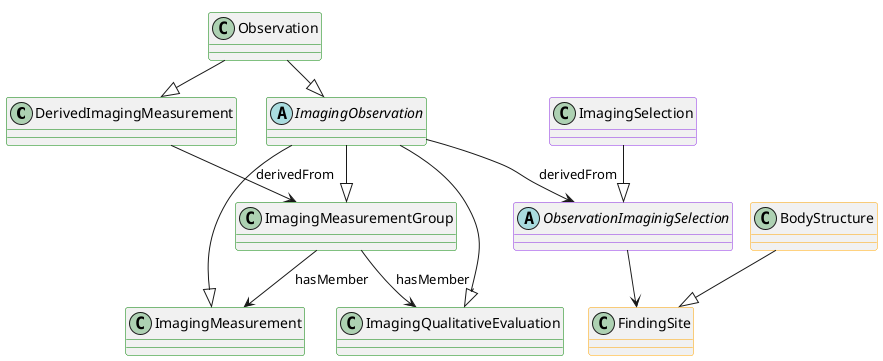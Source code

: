 @startuml DiagnosticModuleAbstracted
!pragma layout smetana
top to bottom direction

class DerivedImagingMeasurement ##Green {}
class ImagingMeasurementGroup ##Green {}
class ImagingQualitativeEvaluation ##Green {}
class ImagingMeasurement ##Green{}
abstract class ImagingObservation ##Green {}
class Observation ##Green{}

DerivedImagingMeasurement --> ImagingMeasurementGroup : derivedFrom
ImagingMeasurementGroup --> ImagingQualitativeEvaluation : hasMember
ImagingMeasurementGroup --> ImagingMeasurement : hasMember


ImagingObservation --> ObservationImaginigSelection : derivedFrom

ImagingObservation --|> ImagingQualitativeEvaluation
ImagingObservation --|> ImagingMeasurement
ImagingObservation --|> ImagingMeasurementGroup

Observation --|> ImagingObservation
Observation --|> DerivedImagingMeasurement

abstract class ObservationImaginigSelection ##BlueViolet {}
class ImagingSelection ##BlueViolet{}

ImagingSelection --|> ObservationImaginigSelection


class FindingSite ##Orange{}
class BodyStructure ##Orange{}
ObservationImaginigSelection --> FindingSite
BodyStructure --|> FindingSite

@enduml
